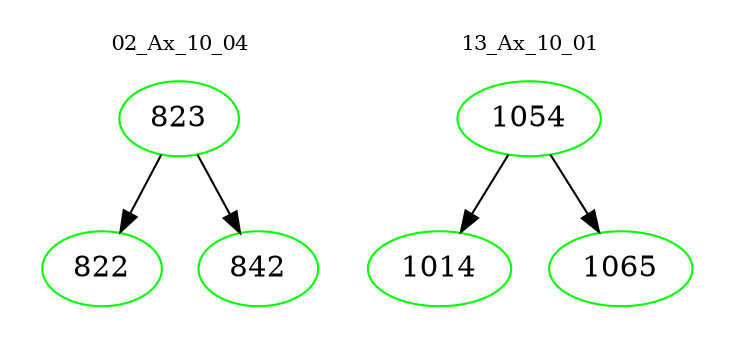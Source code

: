 digraph{
subgraph cluster_0 {
color = white
label = "02_Ax_10_04";
fontsize=10;
T0_823 [label="823", color="green"]
T0_823 -> T0_822 [color="black"]
T0_822 [label="822", color="green"]
T0_823 -> T0_842 [color="black"]
T0_842 [label="842", color="green"]
}
subgraph cluster_1 {
color = white
label = "13_Ax_10_01";
fontsize=10;
T1_1054 [label="1054", color="green"]
T1_1054 -> T1_1014 [color="black"]
T1_1014 [label="1014", color="green"]
T1_1054 -> T1_1065 [color="black"]
T1_1065 [label="1065", color="green"]
}
}
